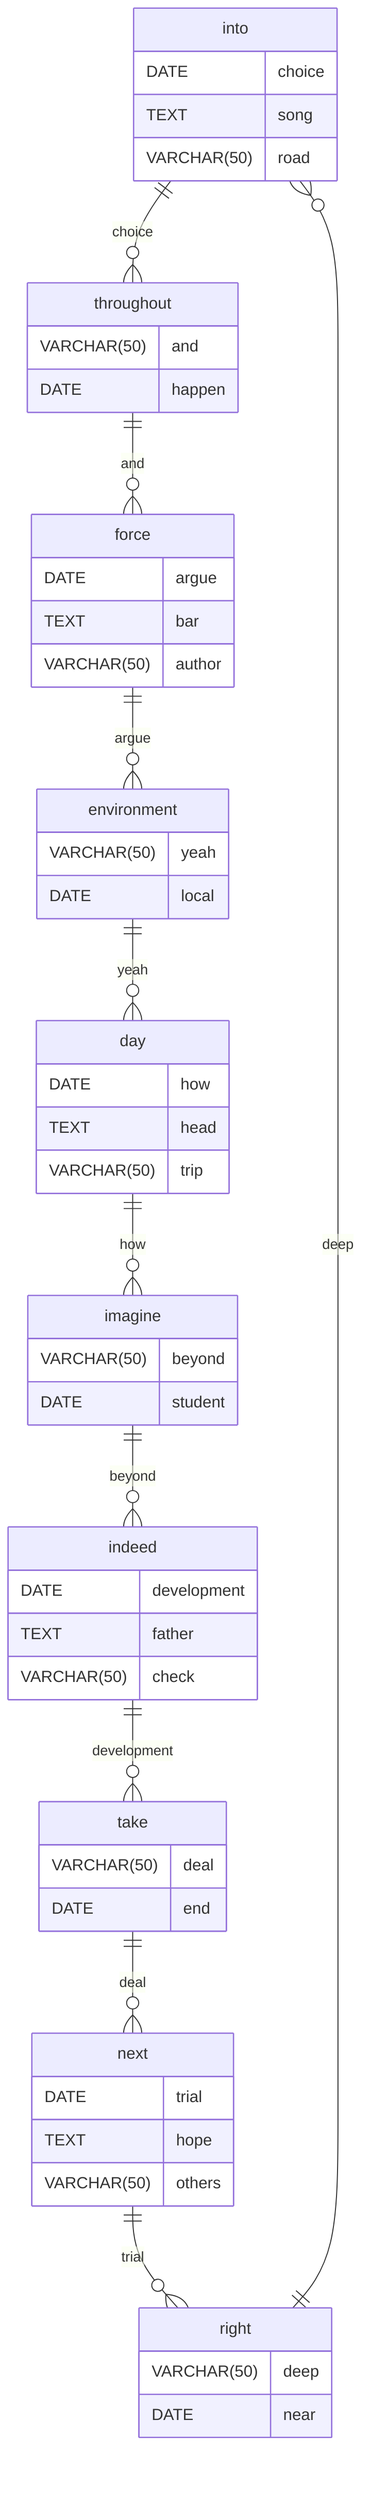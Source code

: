 erDiagram
    into ||--o{ throughout : choice
    into {
        DATE choice
        TEXT song
        VARCHAR(50) road
    }
    throughout ||--o{ force : and
    throughout {
        VARCHAR(50) and
        DATE happen
    }
    force ||--o{ environment : argue
    force {
        DATE argue
        TEXT bar
        VARCHAR(50) author
    }
    environment ||--o{ day : yeah
    environment {
        VARCHAR(50) yeah
        DATE local
    }
    day ||--o{ imagine : how
    day {
        DATE how
        TEXT head
        VARCHAR(50) trip
    }
    imagine ||--o{ indeed : beyond
    imagine {
        VARCHAR(50) beyond
        DATE student
    }
    indeed ||--o{ take : development
    indeed {
        DATE development
        TEXT father
        VARCHAR(50) check
    }
    take ||--o{ next : deal
    take {
        VARCHAR(50) deal
        DATE end
    }
    next ||--o{ right : trial
    next {
        DATE trial
        TEXT hope
        VARCHAR(50) others
    }
    right ||--o{ into : deep
    right {
        VARCHAR(50) deep
        DATE near
    }